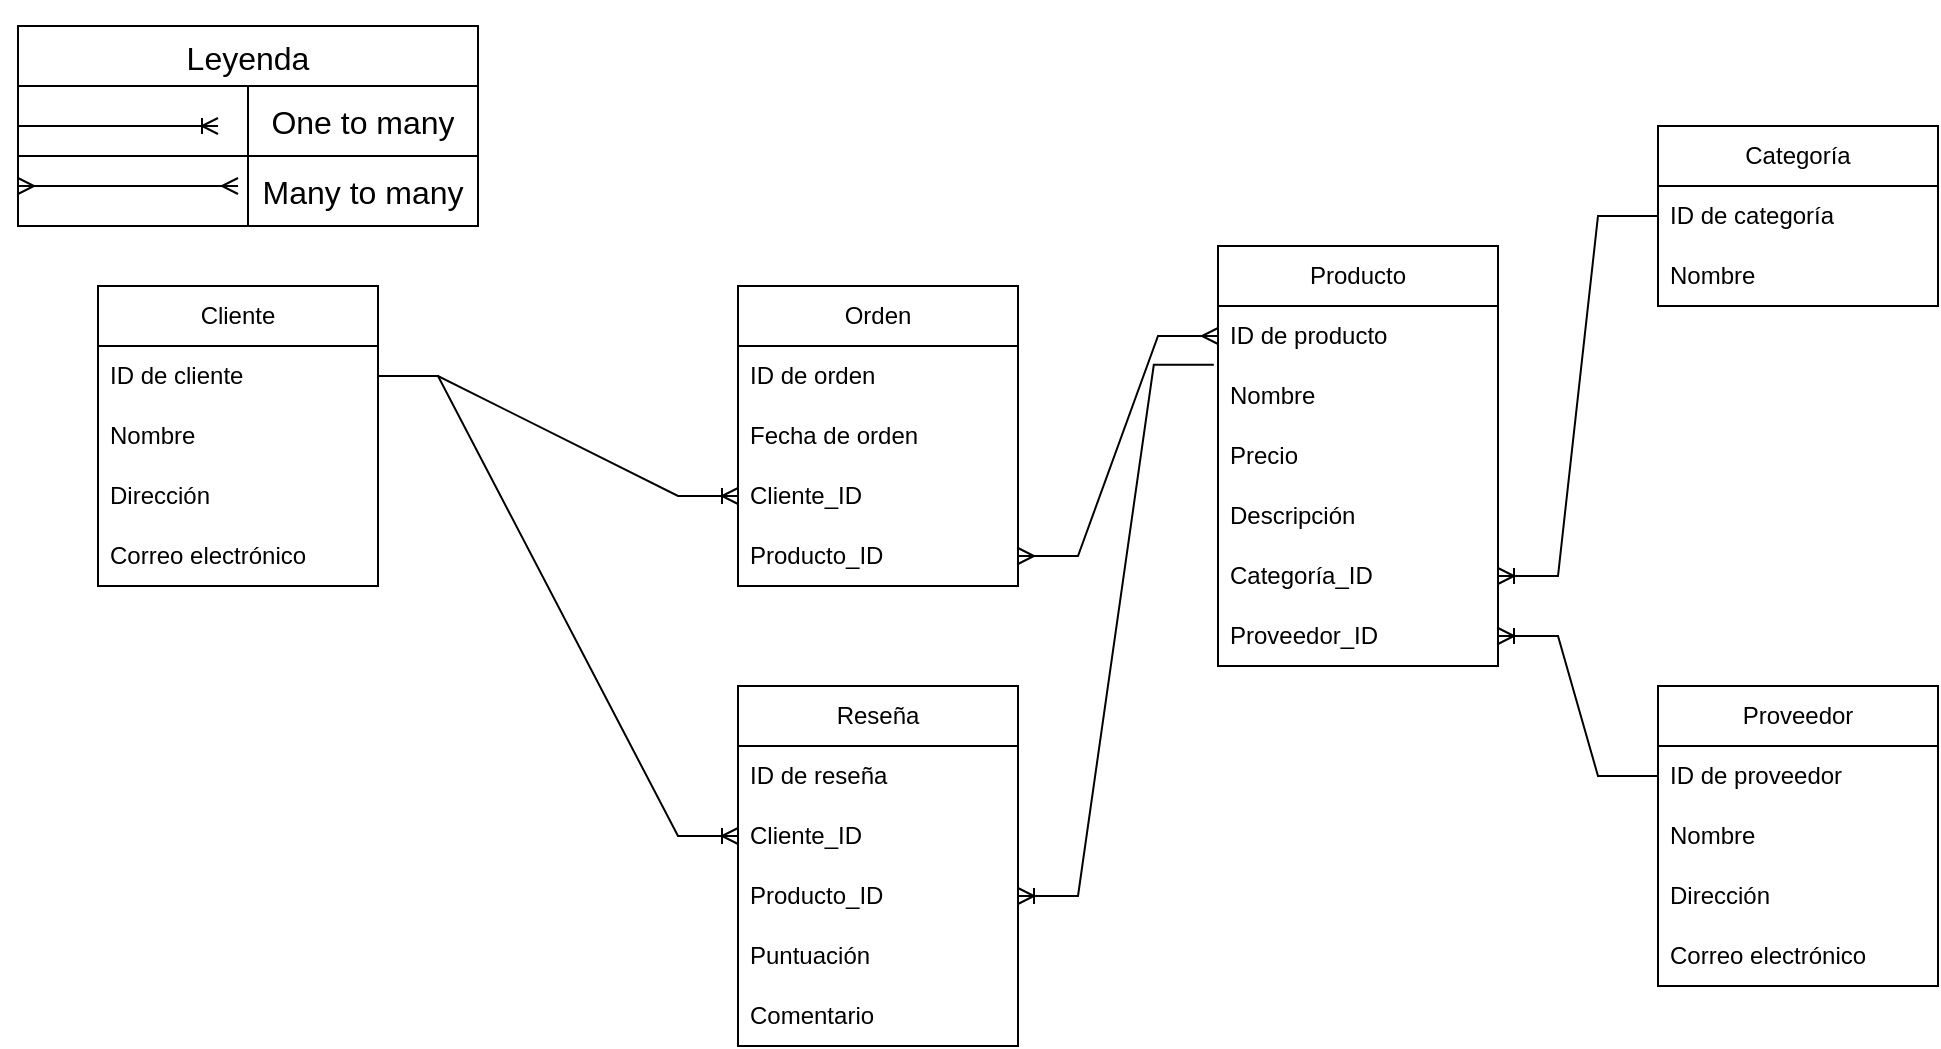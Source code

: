 <mxfile version="22.0.8" type="github">
  <diagram name="Página-1" id="e0zOhhe2q89WlAOP9Lz5">
    <mxGraphModel dx="1782" dy="598" grid="1" gridSize="10" guides="1" tooltips="1" connect="1" arrows="1" fold="1" page="1" pageScale="1" pageWidth="827" pageHeight="1169" math="0" shadow="0">
      <root>
        <mxCell id="0" />
        <mxCell id="1" parent="0" />
        <mxCell id="TwKOqNbLl68khriAdc0d-2" value="Cliente" style="swimlane;fontStyle=0;childLayout=stackLayout;horizontal=1;startSize=30;horizontalStack=0;resizeParent=1;resizeParentMax=0;resizeLast=0;collapsible=1;marginBottom=0;whiteSpace=wrap;html=1;" vertex="1" parent="1">
          <mxGeometry x="-240" y="240" width="140" height="150" as="geometry">
            <mxRectangle x="340" y="200" width="80" height="30" as="alternateBounds" />
          </mxGeometry>
        </mxCell>
        <mxCell id="TwKOqNbLl68khriAdc0d-3" value="ID de cliente" style="text;strokeColor=none;fillColor=none;align=left;verticalAlign=middle;spacingLeft=4;spacingRight=4;overflow=hidden;points=[[0,0.5],[1,0.5]];portConstraint=eastwest;rotatable=0;whiteSpace=wrap;html=1;" vertex="1" parent="TwKOqNbLl68khriAdc0d-2">
          <mxGeometry y="30" width="140" height="30" as="geometry" />
        </mxCell>
        <mxCell id="TwKOqNbLl68khriAdc0d-4" value="Nombre" style="text;strokeColor=none;fillColor=none;align=left;verticalAlign=middle;spacingLeft=4;spacingRight=4;overflow=hidden;points=[[0,0.5],[1,0.5]];portConstraint=eastwest;rotatable=0;whiteSpace=wrap;html=1;" vertex="1" parent="TwKOqNbLl68khriAdc0d-2">
          <mxGeometry y="60" width="140" height="30" as="geometry" />
        </mxCell>
        <mxCell id="TwKOqNbLl68khriAdc0d-5" value="Dirección" style="text;strokeColor=none;fillColor=none;align=left;verticalAlign=middle;spacingLeft=4;spacingRight=4;overflow=hidden;points=[[0,0.5],[1,0.5]];portConstraint=eastwest;rotatable=0;whiteSpace=wrap;html=1;" vertex="1" parent="TwKOqNbLl68khriAdc0d-2">
          <mxGeometry y="90" width="140" height="30" as="geometry" />
        </mxCell>
        <mxCell id="TwKOqNbLl68khriAdc0d-11" value="Correo electrónico" style="text;strokeColor=none;fillColor=none;align=left;verticalAlign=middle;spacingLeft=4;spacingRight=4;overflow=hidden;points=[[0,0.5],[1,0.5]];portConstraint=eastwest;rotatable=0;whiteSpace=wrap;html=1;" vertex="1" parent="TwKOqNbLl68khriAdc0d-2">
          <mxGeometry y="120" width="140" height="30" as="geometry" />
        </mxCell>
        <mxCell id="TwKOqNbLl68khriAdc0d-12" value="Categoría" style="swimlane;fontStyle=0;childLayout=stackLayout;horizontal=1;startSize=30;horizontalStack=0;resizeParent=1;resizeParentMax=0;resizeLast=0;collapsible=1;marginBottom=0;whiteSpace=wrap;html=1;" vertex="1" parent="1">
          <mxGeometry x="540" y="160" width="140" height="90" as="geometry">
            <mxRectangle x="180" y="40" width="80" height="30" as="alternateBounds" />
          </mxGeometry>
        </mxCell>
        <mxCell id="TwKOqNbLl68khriAdc0d-13" value="ID de categoría" style="text;strokeColor=none;fillColor=none;align=left;verticalAlign=middle;spacingLeft=4;spacingRight=4;overflow=hidden;points=[[0,0.5],[1,0.5]];portConstraint=eastwest;rotatable=0;whiteSpace=wrap;html=1;" vertex="1" parent="TwKOqNbLl68khriAdc0d-12">
          <mxGeometry y="30" width="140" height="30" as="geometry" />
        </mxCell>
        <mxCell id="TwKOqNbLl68khriAdc0d-14" value="Nombre" style="text;strokeColor=none;fillColor=none;align=left;verticalAlign=middle;spacingLeft=4;spacingRight=4;overflow=hidden;points=[[0,0.5],[1,0.5]];portConstraint=eastwest;rotatable=0;whiteSpace=wrap;html=1;" vertex="1" parent="TwKOqNbLl68khriAdc0d-12">
          <mxGeometry y="60" width="140" height="30" as="geometry" />
        </mxCell>
        <mxCell id="TwKOqNbLl68khriAdc0d-33" value="Orden" style="swimlane;fontStyle=0;childLayout=stackLayout;horizontal=1;startSize=30;horizontalStack=0;resizeParent=1;resizeParentMax=0;resizeLast=0;collapsible=1;marginBottom=0;whiteSpace=wrap;html=1;" vertex="1" parent="1">
          <mxGeometry x="80" y="240" width="140" height="150" as="geometry">
            <mxRectangle x="340" y="200" width="80" height="30" as="alternateBounds" />
          </mxGeometry>
        </mxCell>
        <mxCell id="TwKOqNbLl68khriAdc0d-34" value="ID de orden" style="text;strokeColor=none;fillColor=none;align=left;verticalAlign=middle;spacingLeft=4;spacingRight=4;overflow=hidden;points=[[0,0.5],[1,0.5]];portConstraint=eastwest;rotatable=0;whiteSpace=wrap;html=1;" vertex="1" parent="TwKOqNbLl68khriAdc0d-33">
          <mxGeometry y="30" width="140" height="30" as="geometry" />
        </mxCell>
        <mxCell id="TwKOqNbLl68khriAdc0d-35" value="Fecha de orden" style="text;strokeColor=none;fillColor=none;align=left;verticalAlign=middle;spacingLeft=4;spacingRight=4;overflow=hidden;points=[[0,0.5],[1,0.5]];portConstraint=eastwest;rotatable=0;whiteSpace=wrap;html=1;" vertex="1" parent="TwKOqNbLl68khriAdc0d-33">
          <mxGeometry y="60" width="140" height="30" as="geometry" />
        </mxCell>
        <mxCell id="TwKOqNbLl68khriAdc0d-36" value="Cliente_ID" style="text;strokeColor=none;fillColor=none;align=left;verticalAlign=middle;spacingLeft=4;spacingRight=4;overflow=hidden;points=[[0,0.5],[1,0.5]];portConstraint=eastwest;rotatable=0;whiteSpace=wrap;html=1;" vertex="1" parent="TwKOqNbLl68khriAdc0d-33">
          <mxGeometry y="90" width="140" height="30" as="geometry" />
        </mxCell>
        <mxCell id="TwKOqNbLl68khriAdc0d-69" value="Producto_ID" style="text;strokeColor=none;fillColor=none;align=left;verticalAlign=middle;spacingLeft=4;spacingRight=4;overflow=hidden;points=[[0,0.5],[1,0.5]];portConstraint=eastwest;rotatable=0;whiteSpace=wrap;html=1;" vertex="1" parent="TwKOqNbLl68khriAdc0d-33">
          <mxGeometry y="120" width="140" height="30" as="geometry" />
        </mxCell>
        <mxCell id="TwKOqNbLl68khriAdc0d-40" value="Producto" style="swimlane;fontStyle=0;childLayout=stackLayout;horizontal=1;startSize=30;horizontalStack=0;resizeParent=1;resizeParentMax=0;resizeLast=0;collapsible=1;marginBottom=0;whiteSpace=wrap;html=1;" vertex="1" parent="1">
          <mxGeometry x="320" y="220" width="140" height="210" as="geometry">
            <mxRectangle x="180" y="40" width="80" height="30" as="alternateBounds" />
          </mxGeometry>
        </mxCell>
        <mxCell id="TwKOqNbLl68khriAdc0d-41" value="ID de producto" style="text;strokeColor=none;fillColor=none;align=left;verticalAlign=middle;spacingLeft=4;spacingRight=4;overflow=hidden;points=[[0,0.5],[1,0.5]];portConstraint=eastwest;rotatable=0;whiteSpace=wrap;html=1;" vertex="1" parent="TwKOqNbLl68khriAdc0d-40">
          <mxGeometry y="30" width="140" height="30" as="geometry" />
        </mxCell>
        <mxCell id="TwKOqNbLl68khriAdc0d-42" value="Nombre" style="text;strokeColor=none;fillColor=none;align=left;verticalAlign=middle;spacingLeft=4;spacingRight=4;overflow=hidden;points=[[0,0.5],[1,0.5]];portConstraint=eastwest;rotatable=0;whiteSpace=wrap;html=1;" vertex="1" parent="TwKOqNbLl68khriAdc0d-40">
          <mxGeometry y="60" width="140" height="30" as="geometry" />
        </mxCell>
        <mxCell id="TwKOqNbLl68khriAdc0d-43" value="Precio" style="text;strokeColor=none;fillColor=none;align=left;verticalAlign=middle;spacingLeft=4;spacingRight=4;overflow=hidden;points=[[0,0.5],[1,0.5]];portConstraint=eastwest;rotatable=0;whiteSpace=wrap;html=1;" vertex="1" parent="TwKOqNbLl68khriAdc0d-40">
          <mxGeometry y="90" width="140" height="30" as="geometry" />
        </mxCell>
        <mxCell id="TwKOqNbLl68khriAdc0d-44" value="Descripción" style="text;strokeColor=none;fillColor=none;align=left;verticalAlign=middle;spacingLeft=4;spacingRight=4;overflow=hidden;points=[[0,0.5],[1,0.5]];portConstraint=eastwest;rotatable=0;whiteSpace=wrap;html=1;" vertex="1" parent="TwKOqNbLl68khriAdc0d-40">
          <mxGeometry y="120" width="140" height="30" as="geometry" />
        </mxCell>
        <mxCell id="TwKOqNbLl68khriAdc0d-45" value="Categoría_ID" style="text;strokeColor=none;fillColor=none;align=left;verticalAlign=middle;spacingLeft=4;spacingRight=4;overflow=hidden;points=[[0,0.5],[1,0.5]];portConstraint=eastwest;rotatable=0;whiteSpace=wrap;html=1;" vertex="1" parent="TwKOqNbLl68khriAdc0d-40">
          <mxGeometry y="150" width="140" height="30" as="geometry" />
        </mxCell>
        <mxCell id="TwKOqNbLl68khriAdc0d-46" value="Proveedor_ID" style="text;strokeColor=none;fillColor=none;align=left;verticalAlign=middle;spacingLeft=4;spacingRight=4;overflow=hidden;points=[[0,0.5],[1,0.5]];portConstraint=eastwest;rotatable=0;whiteSpace=wrap;html=1;" vertex="1" parent="TwKOqNbLl68khriAdc0d-40">
          <mxGeometry y="180" width="140" height="30" as="geometry" />
        </mxCell>
        <mxCell id="TwKOqNbLl68khriAdc0d-47" value="Proveedor" style="swimlane;fontStyle=0;childLayout=stackLayout;horizontal=1;startSize=30;horizontalStack=0;resizeParent=1;resizeParentMax=0;resizeLast=0;collapsible=1;marginBottom=0;whiteSpace=wrap;html=1;" vertex="1" parent="1">
          <mxGeometry x="540" y="440" width="140" height="150" as="geometry">
            <mxRectangle x="180" y="40" width="80" height="30" as="alternateBounds" />
          </mxGeometry>
        </mxCell>
        <mxCell id="TwKOqNbLl68khriAdc0d-48" value="ID de proveedor" style="text;strokeColor=none;fillColor=none;align=left;verticalAlign=middle;spacingLeft=4;spacingRight=4;overflow=hidden;points=[[0,0.5],[1,0.5]];portConstraint=eastwest;rotatable=0;whiteSpace=wrap;html=1;" vertex="1" parent="TwKOqNbLl68khriAdc0d-47">
          <mxGeometry y="30" width="140" height="30" as="geometry" />
        </mxCell>
        <mxCell id="TwKOqNbLl68khriAdc0d-49" value="Nombre" style="text;strokeColor=none;fillColor=none;align=left;verticalAlign=middle;spacingLeft=4;spacingRight=4;overflow=hidden;points=[[0,0.5],[1,0.5]];portConstraint=eastwest;rotatable=0;whiteSpace=wrap;html=1;" vertex="1" parent="TwKOqNbLl68khriAdc0d-47">
          <mxGeometry y="60" width="140" height="30" as="geometry" />
        </mxCell>
        <mxCell id="TwKOqNbLl68khriAdc0d-50" value="Dirección" style="text;strokeColor=none;fillColor=none;align=left;verticalAlign=middle;spacingLeft=4;spacingRight=4;overflow=hidden;points=[[0,0.5],[1,0.5]];portConstraint=eastwest;rotatable=0;whiteSpace=wrap;html=1;" vertex="1" parent="TwKOqNbLl68khriAdc0d-47">
          <mxGeometry y="90" width="140" height="30" as="geometry" />
        </mxCell>
        <mxCell id="TwKOqNbLl68khriAdc0d-51" value="Correo electrónico" style="text;strokeColor=none;fillColor=none;align=left;verticalAlign=middle;spacingLeft=4;spacingRight=4;overflow=hidden;points=[[0,0.5],[1,0.5]];portConstraint=eastwest;rotatable=0;whiteSpace=wrap;html=1;" vertex="1" parent="TwKOqNbLl68khriAdc0d-47">
          <mxGeometry y="120" width="140" height="30" as="geometry" />
        </mxCell>
        <mxCell id="TwKOqNbLl68khriAdc0d-54" value="Reseña" style="swimlane;fontStyle=0;childLayout=stackLayout;horizontal=1;startSize=30;horizontalStack=0;resizeParent=1;resizeParentMax=0;resizeLast=0;collapsible=1;marginBottom=0;whiteSpace=wrap;html=1;" vertex="1" parent="1">
          <mxGeometry x="80" y="440" width="140" height="180" as="geometry">
            <mxRectangle x="180" y="40" width="80" height="30" as="alternateBounds" />
          </mxGeometry>
        </mxCell>
        <mxCell id="TwKOqNbLl68khriAdc0d-55" value="ID de reseña" style="text;strokeColor=none;fillColor=none;align=left;verticalAlign=middle;spacingLeft=4;spacingRight=4;overflow=hidden;points=[[0,0.5],[1,0.5]];portConstraint=eastwest;rotatable=0;whiteSpace=wrap;html=1;" vertex="1" parent="TwKOqNbLl68khriAdc0d-54">
          <mxGeometry y="30" width="140" height="30" as="geometry" />
        </mxCell>
        <mxCell id="TwKOqNbLl68khriAdc0d-56" value="Cliente_ID" style="text;strokeColor=none;fillColor=none;align=left;verticalAlign=middle;spacingLeft=4;spacingRight=4;overflow=hidden;points=[[0,0.5],[1,0.5]];portConstraint=eastwest;rotatable=0;whiteSpace=wrap;html=1;" vertex="1" parent="TwKOqNbLl68khriAdc0d-54">
          <mxGeometry y="60" width="140" height="30" as="geometry" />
        </mxCell>
        <mxCell id="TwKOqNbLl68khriAdc0d-57" value="Producto_ID" style="text;strokeColor=none;fillColor=none;align=left;verticalAlign=middle;spacingLeft=4;spacingRight=4;overflow=hidden;points=[[0,0.5],[1,0.5]];portConstraint=eastwest;rotatable=0;whiteSpace=wrap;html=1;" vertex="1" parent="TwKOqNbLl68khriAdc0d-54">
          <mxGeometry y="90" width="140" height="30" as="geometry" />
        </mxCell>
        <mxCell id="TwKOqNbLl68khriAdc0d-58" value="Puntuación" style="text;strokeColor=none;fillColor=none;align=left;verticalAlign=middle;spacingLeft=4;spacingRight=4;overflow=hidden;points=[[0,0.5],[1,0.5]];portConstraint=eastwest;rotatable=0;whiteSpace=wrap;html=1;" vertex="1" parent="TwKOqNbLl68khriAdc0d-54">
          <mxGeometry y="120" width="140" height="30" as="geometry" />
        </mxCell>
        <mxCell id="TwKOqNbLl68khriAdc0d-59" value="Comentario" style="text;strokeColor=none;fillColor=none;align=left;verticalAlign=middle;spacingLeft=4;spacingRight=4;overflow=hidden;points=[[0,0.5],[1,0.5]];portConstraint=eastwest;rotatable=0;whiteSpace=wrap;html=1;" vertex="1" parent="TwKOqNbLl68khriAdc0d-54">
          <mxGeometry y="150" width="140" height="30" as="geometry" />
        </mxCell>
        <mxCell id="TwKOqNbLl68khriAdc0d-65" value="" style="edgeStyle=entityRelationEdgeStyle;fontSize=12;html=1;endArrow=ERoneToMany;rounded=0;exitX=1;exitY=0.5;exitDx=0;exitDy=0;" edge="1" parent="1" source="TwKOqNbLl68khriAdc0d-3" target="TwKOqNbLl68khriAdc0d-36">
          <mxGeometry width="100" height="100" relative="1" as="geometry">
            <mxPoint x="50" y="310" as="sourcePoint" />
            <mxPoint x="150" y="210" as="targetPoint" />
            <Array as="points">
              <mxPoint x="50" y="340" />
            </Array>
          </mxGeometry>
        </mxCell>
        <mxCell id="TwKOqNbLl68khriAdc0d-66" value="" style="edgeStyle=entityRelationEdgeStyle;fontSize=12;html=1;endArrow=ERoneToMany;rounded=0;" edge="1" parent="1" source="TwKOqNbLl68khriAdc0d-13" target="TwKOqNbLl68khriAdc0d-45">
          <mxGeometry width="100" height="100" relative="1" as="geometry">
            <mxPoint x="490" y="410" as="sourcePoint" />
            <mxPoint x="590" y="310" as="targetPoint" />
          </mxGeometry>
        </mxCell>
        <mxCell id="TwKOqNbLl68khriAdc0d-68" value="" style="edgeStyle=entityRelationEdgeStyle;fontSize=12;html=1;endArrow=ERoneToMany;rounded=0;entryX=1;entryY=0.5;entryDx=0;entryDy=0;" edge="1" parent="1" source="TwKOqNbLl68khriAdc0d-48" target="TwKOqNbLl68khriAdc0d-46">
          <mxGeometry width="100" height="100" relative="1" as="geometry">
            <mxPoint x="290" y="590" as="sourcePoint" />
            <mxPoint x="390" y="490" as="targetPoint" />
          </mxGeometry>
        </mxCell>
        <mxCell id="TwKOqNbLl68khriAdc0d-71" value="" style="edgeStyle=entityRelationEdgeStyle;fontSize=12;html=1;endArrow=ERoneToMany;rounded=0;exitX=1;exitY=0.5;exitDx=0;exitDy=0;" edge="1" parent="1" source="TwKOqNbLl68khriAdc0d-3" target="TwKOqNbLl68khriAdc0d-56">
          <mxGeometry width="100" height="100" relative="1" as="geometry">
            <mxPoint x="60" y="500" as="sourcePoint" />
            <mxPoint x="160" y="400" as="targetPoint" />
          </mxGeometry>
        </mxCell>
        <mxCell id="TwKOqNbLl68khriAdc0d-72" value="" style="edgeStyle=entityRelationEdgeStyle;fontSize=12;html=1;endArrow=ERoneToMany;rounded=0;entryX=1;entryY=0.5;entryDx=0;entryDy=0;exitX=-0.015;exitY=-0.021;exitDx=0;exitDy=0;exitPerimeter=0;" edge="1" parent="1" source="TwKOqNbLl68khriAdc0d-42" target="TwKOqNbLl68khriAdc0d-57">
          <mxGeometry width="100" height="100" relative="1" as="geometry">
            <mxPoint x="230" y="530" as="sourcePoint" />
            <mxPoint x="330" y="430" as="targetPoint" />
            <Array as="points">
              <mxPoint x="310" y="290" />
              <mxPoint x="310" y="280" />
            </Array>
          </mxGeometry>
        </mxCell>
        <mxCell id="TwKOqNbLl68khriAdc0d-73" value="" style="edgeStyle=entityRelationEdgeStyle;fontSize=12;html=1;endArrow=ERmany;startArrow=ERmany;rounded=0;entryX=0;entryY=0.5;entryDx=0;entryDy=0;" edge="1" parent="1" source="TwKOqNbLl68khriAdc0d-69" target="TwKOqNbLl68khriAdc0d-41">
          <mxGeometry width="100" height="100" relative="1" as="geometry">
            <mxPoint x="130" y="410" as="sourcePoint" />
            <mxPoint x="230" y="310" as="targetPoint" />
          </mxGeometry>
        </mxCell>
        <mxCell id="TwKOqNbLl68khriAdc0d-89" value="" style="group" vertex="1" connectable="0" parent="1">
          <mxGeometry x="-280" y="97" width="230" height="113" as="geometry" />
        </mxCell>
        <mxCell id="TwKOqNbLl68khriAdc0d-88" value="" style="edgeStyle=entityRelationEdgeStyle;fontSize=12;html=1;endArrow=ERmany;startArrow=ERmany;rounded=0;" edge="1" parent="TwKOqNbLl68khriAdc0d-89">
          <mxGeometry width="100" height="100" relative="1" as="geometry">
            <mxPoint y="93" as="sourcePoint" />
            <mxPoint x="110" y="93" as="targetPoint" />
          </mxGeometry>
        </mxCell>
        <mxCell id="TwKOqNbLl68khriAdc0d-74" value="Leyenda" style="shape=table;startSize=30;container=1;collapsible=0;childLayout=tableLayout;strokeColor=default;fontSize=16;" vertex="1" parent="1">
          <mxGeometry x="-280" y="110" width="230" height="100" as="geometry" />
        </mxCell>
        <mxCell id="TwKOqNbLl68khriAdc0d-75" value="" style="shape=tableRow;horizontal=0;startSize=0;swimlaneHead=0;swimlaneBody=0;strokeColor=inherit;top=0;left=0;bottom=0;right=0;collapsible=0;dropTarget=0;fillColor=none;points=[[0,0.5],[1,0.5]];portConstraint=eastwest;fontSize=16;" vertex="1" parent="TwKOqNbLl68khriAdc0d-74">
          <mxGeometry y="30" width="230" height="35" as="geometry" />
        </mxCell>
        <mxCell id="TwKOqNbLl68khriAdc0d-76" value="" style="shape=partialRectangle;html=1;whiteSpace=wrap;connectable=0;strokeColor=inherit;overflow=hidden;fillColor=none;top=0;left=0;bottom=0;right=0;pointerEvents=1;fontSize=16;" vertex="1" parent="TwKOqNbLl68khriAdc0d-75">
          <mxGeometry width="115" height="35" as="geometry">
            <mxRectangle width="115" height="35" as="alternateBounds" />
          </mxGeometry>
        </mxCell>
        <mxCell id="TwKOqNbLl68khriAdc0d-77" value="One to many" style="shape=partialRectangle;html=1;whiteSpace=wrap;connectable=0;strokeColor=inherit;overflow=hidden;fillColor=none;top=0;left=0;bottom=0;right=0;pointerEvents=1;fontSize=16;" vertex="1" parent="TwKOqNbLl68khriAdc0d-75">
          <mxGeometry x="115" width="115" height="35" as="geometry">
            <mxRectangle width="115" height="35" as="alternateBounds" />
          </mxGeometry>
        </mxCell>
        <mxCell id="TwKOqNbLl68khriAdc0d-79" value="" style="shape=tableRow;horizontal=0;startSize=0;swimlaneHead=0;swimlaneBody=0;strokeColor=inherit;top=0;left=0;bottom=0;right=0;collapsible=0;dropTarget=0;fillColor=none;points=[[0,0.5],[1,0.5]];portConstraint=eastwest;fontSize=16;" vertex="1" parent="TwKOqNbLl68khriAdc0d-74">
          <mxGeometry y="65" width="230" height="35" as="geometry" />
        </mxCell>
        <mxCell id="TwKOqNbLl68khriAdc0d-80" value="" style="shape=partialRectangle;html=1;whiteSpace=wrap;connectable=0;strokeColor=inherit;overflow=hidden;fillColor=none;top=0;left=0;bottom=0;right=0;pointerEvents=1;fontSize=16;" vertex="1" parent="TwKOqNbLl68khriAdc0d-79">
          <mxGeometry width="115" height="35" as="geometry">
            <mxRectangle width="115" height="35" as="alternateBounds" />
          </mxGeometry>
        </mxCell>
        <mxCell id="TwKOqNbLl68khriAdc0d-81" value="Many to many" style="shape=partialRectangle;html=1;whiteSpace=wrap;connectable=0;strokeColor=inherit;overflow=hidden;fillColor=none;top=0;left=0;bottom=0;right=0;pointerEvents=1;fontSize=16;" vertex="1" parent="TwKOqNbLl68khriAdc0d-79">
          <mxGeometry x="115" width="115" height="35" as="geometry">
            <mxRectangle width="115" height="35" as="alternateBounds" />
          </mxGeometry>
        </mxCell>
        <mxCell id="TwKOqNbLl68khriAdc0d-90" style="edgeStyle=elbowEdgeStyle;rounded=0;orthogonalLoop=1;jettySize=auto;html=1;exitX=0.75;exitY=1;exitDx=0;exitDy=0;" edge="1" parent="TwKOqNbLl68khriAdc0d-74" source="TwKOqNbLl68khriAdc0d-74" target="TwKOqNbLl68khriAdc0d-79">
          <mxGeometry relative="1" as="geometry" />
        </mxCell>
        <mxCell id="TwKOqNbLl68khriAdc0d-87" value="" style="edgeStyle=entityRelationEdgeStyle;fontSize=12;html=1;endArrow=ERoneToMany;rounded=0;" edge="1" parent="1">
          <mxGeometry width="100" height="100" relative="1" as="geometry">
            <mxPoint x="-280" y="160" as="sourcePoint" />
            <mxPoint x="-180" y="160" as="targetPoint" />
          </mxGeometry>
        </mxCell>
      </root>
    </mxGraphModel>
  </diagram>
</mxfile>
